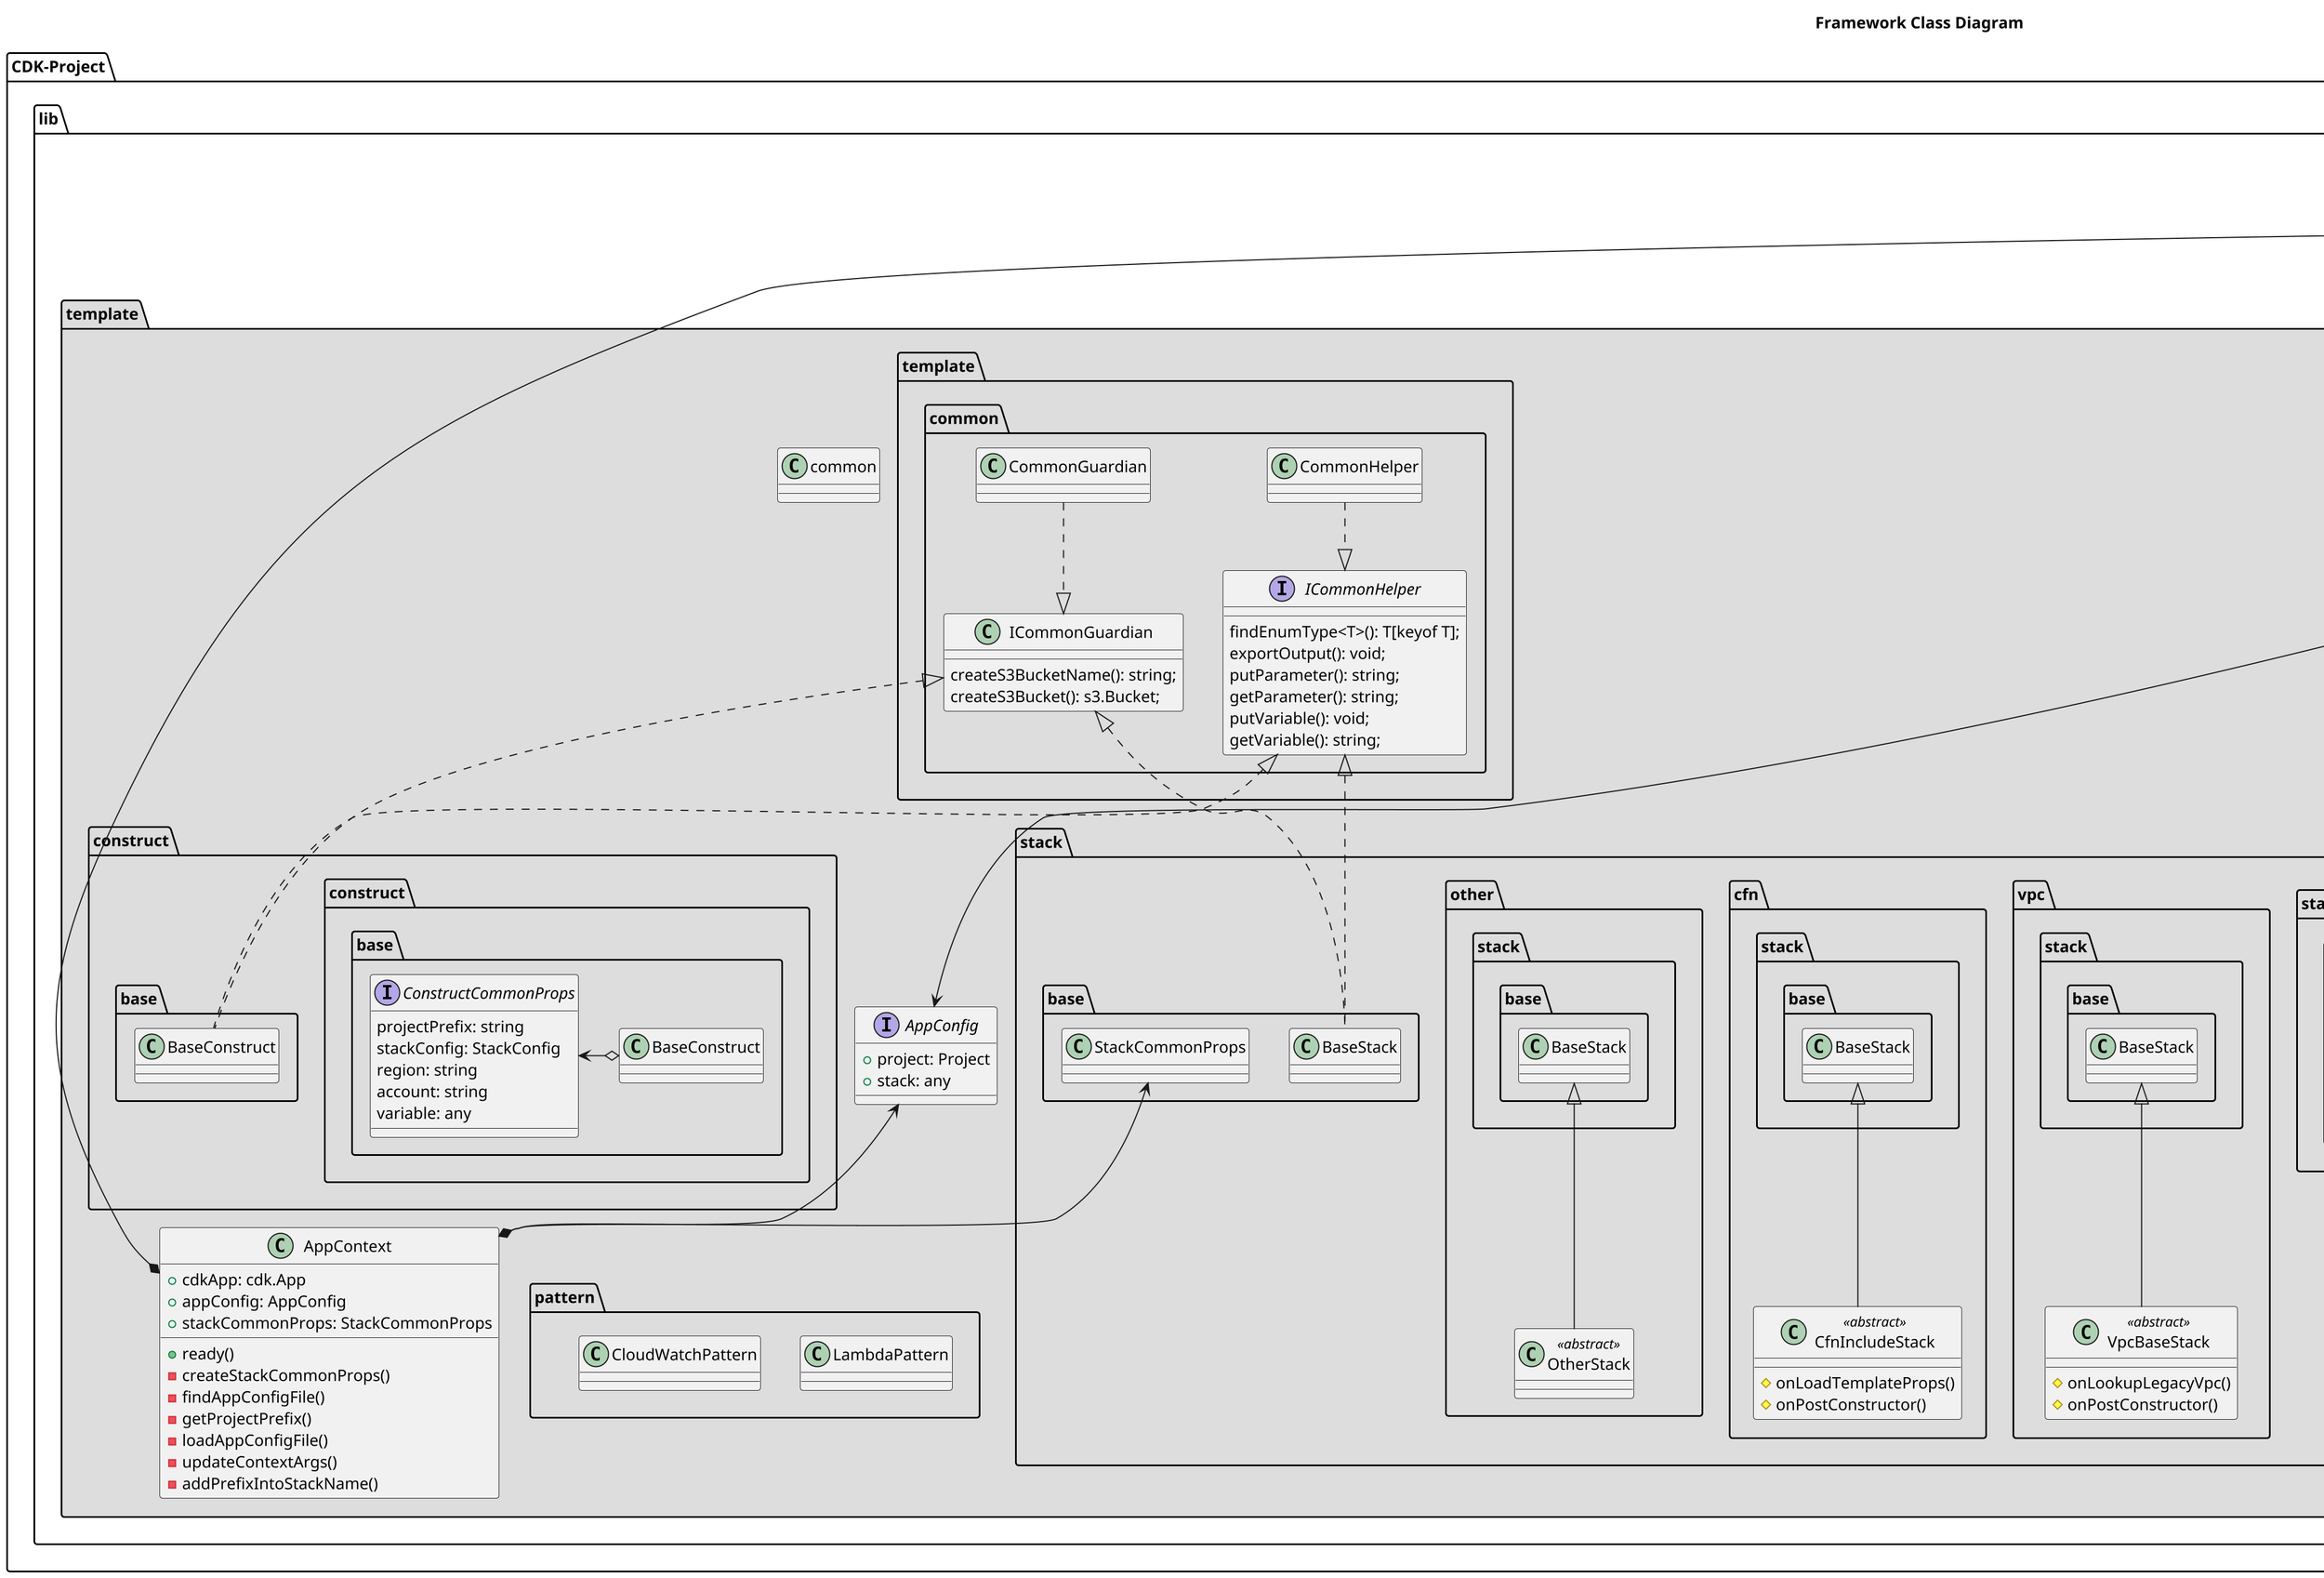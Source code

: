 @startuml ClassDiagram01

scale 2
title Framework Class Diagram


package CDK-Project {

    ' ----------CDK Core Layer----------------'
    namespace cdk {
        class Stack {}
        class StackProps {}
        class Construct {}
        class App {}
    }
    ' ----------Lib Template Layer----------------'
    package lib {
        package template #DDDDDD {
            interface AppConfig {
                +project: Project
                +stack: any
            }

            class AppContext {
                +cdkApp: cdk.App
                +appConfig: AppConfig
                +stackCommonProps: StackCommonProps
                +ready()
                -createStackCommonProps()
                -findAppConfigFile()
                -getProjectPrefix()
                -loadAppConfigFile()
                -updateContextArgs()
                -addPrefixIntoStackName()
            }

            namespace template.common {
                interface ICommonHelper {
                    findEnumType<T>(): T[keyof T];
                    exportOutput(): void;
                    putParameter(): string;
                    getParameter(): string;
                    putVariable(): void;
                    getVariable(): string;
                }
                class CommonHelper {

                }

                CommonHelper ..|> ICommonHelper
                
                interface ICommonGuardian {
                    createS3BucketName(): string;
                    createS3Bucket(): s3.Bucket;
                }
                class ICommonGuardian {

                }

                CommonGuardian ..|> ICommonGuardian
            }

            package construct {
                namespace construct.base {
                    interface ConstructCommonProps {
                        projectPrefix: string
                        stackConfig: StackConfig
                        region: string
                        account: string
                        variable: any
                    }
                    class BaseConstruct {
                    }
                    BaseConstruct o-left-> ConstructCommonProps
                }
            }

            package stack {
                namespace stack.base {
                    interface StackCommonProps {
                        projectPrefix: string
                        appConfig: AppConfig
                        appConfigPath: string
                        variable: any
                    }
                    class BaseStack {
                    }
                    BaseStack o-right-> StackCommonProps
                }
                package vpc {
                    class VpcBaseStack <<abstract>> {
                        #onLookupLegacyVpc()
                        #onPostConstructor()
                    }
                    stack.base.BaseStack <|-- VpcBaseStack
                }
                package cfn {
                    class CfnIncludeStack <<abstract>> {
                        #onLoadTemplateProps() 
                        #onPostConstructor()
                    }
                    stack.base.BaseStack <|-- CfnIncludeStack
                }
                package other {
                    class OtherStack <<abstract>> {

                    }
                    stack.base.BaseStack <|-- OtherStack
                }

            }
            
            stack.base.BaseStack .up.|> template.common.ICommonHelper
            construct.base.BaseConstruct .up.|> template.common.ICommonHelper
            stack.base.BaseStack .up.|> template.common.ICommonGuardian
            construct.base.BaseConstruct .up.|> template.common.ICommonGuardian
            
            namespace pattern {
                class LambdaPattern {
                }
                class CloudWatchPattern {
                }
            }
            pattern -right[hidden]-> AppContext
            AppConfig <--* AppContext
            stack.base.StackCommonProps <--* AppContext
        }
    template.common -up[hidden]-> cdk.App
    AppContext *-up-> cdk.App
    stack.base.BaseStack -up-|> cdk.Stack
    stack.base.StackCommonProps -up-|> cdk.StackProps
    cdk.Construct <|-down- construct.base.BaseConstruct
    stack.base.StackCommonProps --> AppConfig
    }
}

@enduml